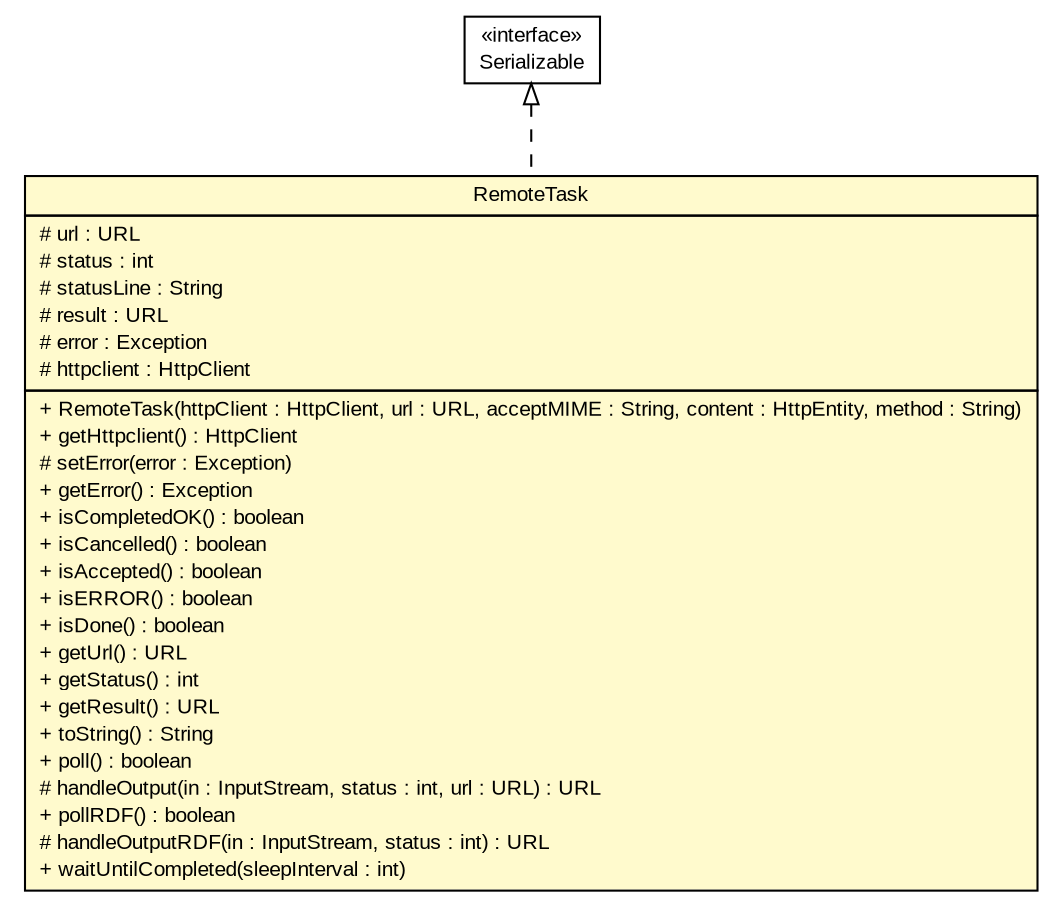 #!/usr/local/bin/dot
#
# Class diagram 
# Generated by UmlGraph version 4.6 (http://www.spinellis.gr/sw/umlgraph)
#

digraph G {
	edge [fontname="arial",fontsize=10,labelfontname="arial",labelfontsize=10];
	node [fontname="arial",fontsize=10,shape=plaintext];
	// net.toxbank.client.task.RemoteTask
	c550 [label=<<table border="0" cellborder="1" cellspacing="0" cellpadding="2" port="p" bgcolor="lemonChiffon" href="./RemoteTask.html">
		<tr><td><table border="0" cellspacing="0" cellpadding="1">
			<tr><td> RemoteTask </td></tr>
		</table></td></tr>
		<tr><td><table border="0" cellspacing="0" cellpadding="1">
			<tr><td align="left"> # url : URL </td></tr>
			<tr><td align="left"> # status : int </td></tr>
			<tr><td align="left"> # statusLine : String </td></tr>
			<tr><td align="left"> # result : URL </td></tr>
			<tr><td align="left"> # error : Exception </td></tr>
			<tr><td align="left"> # httpclient : HttpClient </td></tr>
		</table></td></tr>
		<tr><td><table border="0" cellspacing="0" cellpadding="1">
			<tr><td align="left"> + RemoteTask(httpClient : HttpClient, url : URL, acceptMIME : String, content : HttpEntity, method : String) </td></tr>
			<tr><td align="left"> + getHttpclient() : HttpClient </td></tr>
			<tr><td align="left"> # setError(error : Exception) </td></tr>
			<tr><td align="left"> + getError() : Exception </td></tr>
			<tr><td align="left"> + isCompletedOK() : boolean </td></tr>
			<tr><td align="left"> + isCancelled() : boolean </td></tr>
			<tr><td align="left"> + isAccepted() : boolean </td></tr>
			<tr><td align="left"> + isERROR() : boolean </td></tr>
			<tr><td align="left"> + isDone() : boolean </td></tr>
			<tr><td align="left"> + getUrl() : URL </td></tr>
			<tr><td align="left"> + getStatus() : int </td></tr>
			<tr><td align="left"> + getResult() : URL </td></tr>
			<tr><td align="left"> + toString() : String </td></tr>
			<tr><td align="left"> + poll() : boolean </td></tr>
			<tr><td align="left"> # handleOutput(in : InputStream, status : int, url : URL) : URL </td></tr>
			<tr><td align="left"> + pollRDF() : boolean </td></tr>
			<tr><td align="left"> # handleOutputRDF(in : InputStream, status : int) : URL </td></tr>
			<tr><td align="left"> + waitUntilCompleted(sleepInterval : int) </td></tr>
		</table></td></tr>
		</table>>, fontname="arial", fontcolor="black", fontsize=10.0];
	//net.toxbank.client.task.RemoteTask implements java.io.Serializable
	c552:p -> c550:p [dir=back,arrowtail=empty,style=dashed];
	// java.io.Serializable
	c552 [label=<<table border="0" cellborder="1" cellspacing="0" cellpadding="2" port="p" href="http://java.sun.com/j2se/1.4.2/docs/api/java/io/Serializable.html">
		<tr><td><table border="0" cellspacing="0" cellpadding="1">
			<tr><td> &laquo;interface&raquo; </td></tr>
			<tr><td> Serializable </td></tr>
		</table></td></tr>
		</table>>, fontname="arial", fontcolor="black", fontsize=10.0];
}

